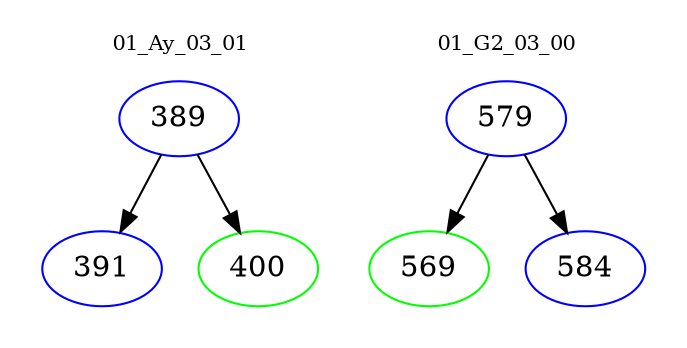 digraph{
subgraph cluster_0 {
color = white
label = "01_Ay_03_01";
fontsize=10;
T0_389 [label="389", color="blue"]
T0_389 -> T0_391 [color="black"]
T0_391 [label="391", color="blue"]
T0_389 -> T0_400 [color="black"]
T0_400 [label="400", color="green"]
}
subgraph cluster_1 {
color = white
label = "01_G2_03_00";
fontsize=10;
T1_579 [label="579", color="blue"]
T1_579 -> T1_569 [color="black"]
T1_569 [label="569", color="green"]
T1_579 -> T1_584 [color="black"]
T1_584 [label="584", color="blue"]
}
}
